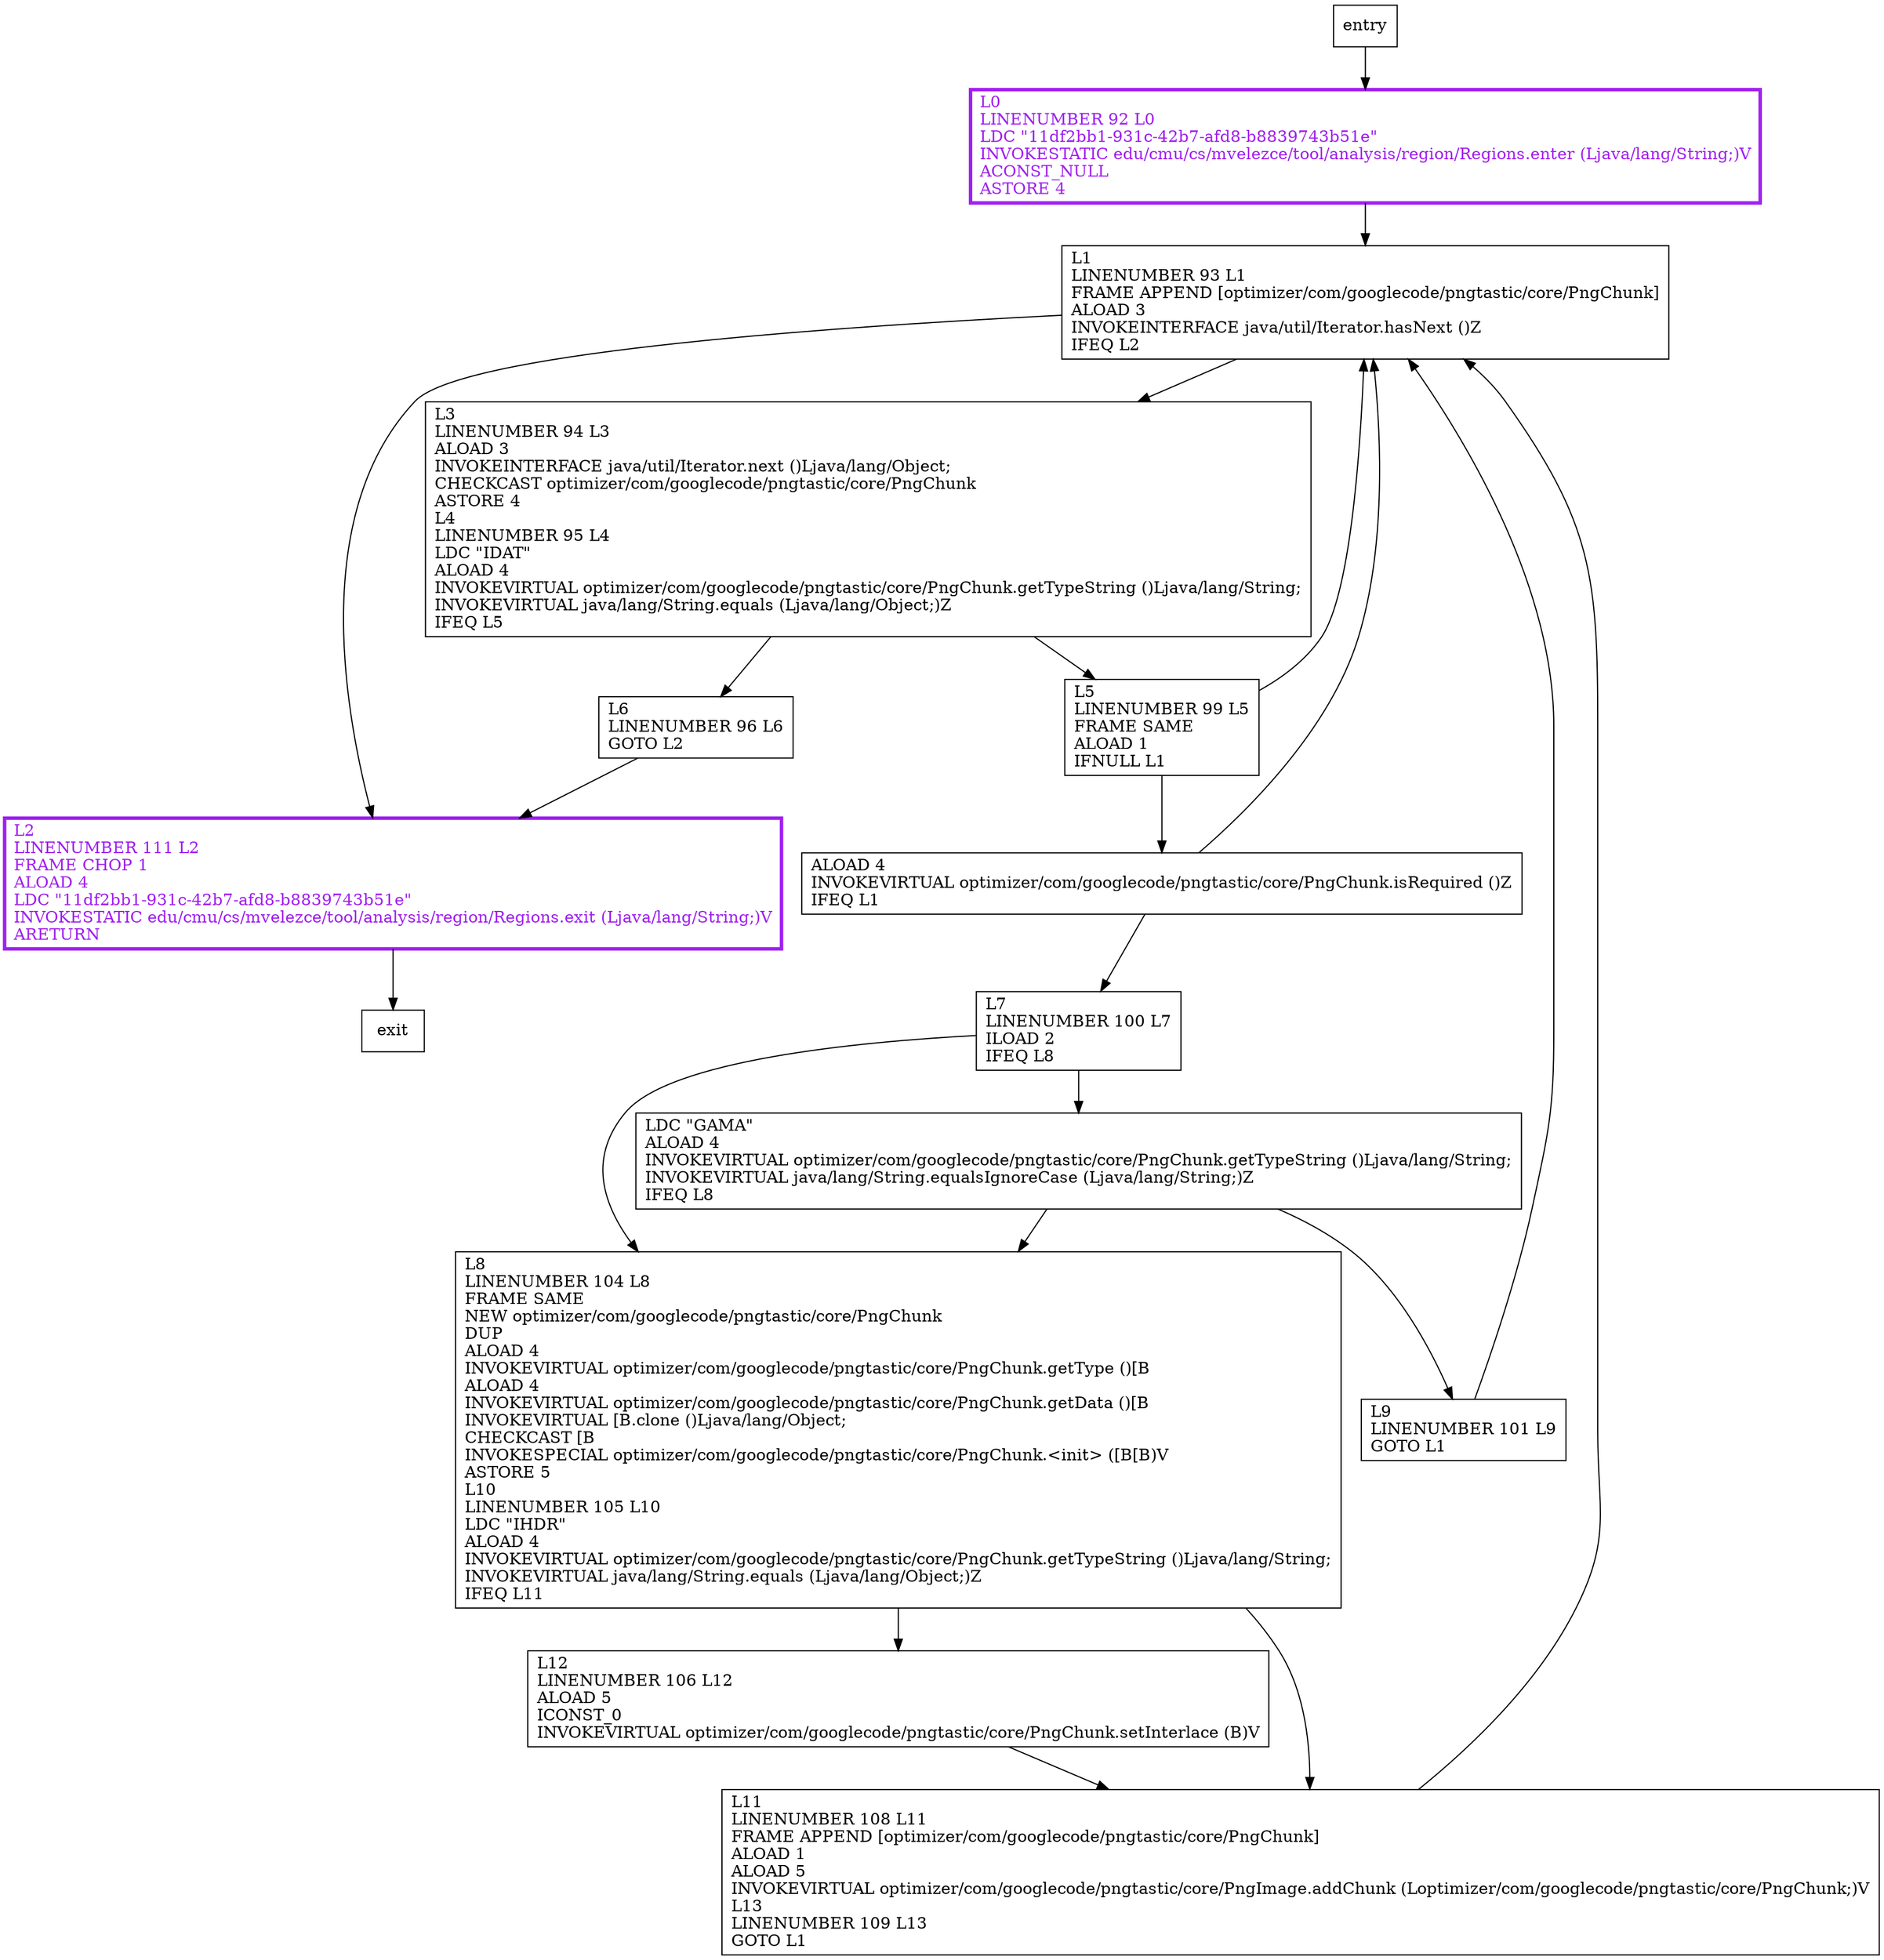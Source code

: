 digraph processHeadChunks {
node [shape=record];
1452646606 [label="L2\lLINENUMBER 111 L2\lFRAME CHOP 1\lALOAD 4\lLDC \"11df2bb1-931c-42b7-afd8-b8839743b51e\"\lINVOKESTATIC edu/cmu/cs/mvelezce/tool/analysis/region/Regions.exit (Ljava/lang/String;)V\lARETURN\l"];
369250534 [label="L3\lLINENUMBER 94 L3\lALOAD 3\lINVOKEINTERFACE java/util/Iterator.next ()Ljava/lang/Object;\lCHECKCAST optimizer/com/googlecode/pngtastic/core/PngChunk\lASTORE 4\lL4\lLINENUMBER 95 L4\lLDC \"IDAT\"\lALOAD 4\lINVOKEVIRTUAL optimizer/com/googlecode/pngtastic/core/PngChunk.getTypeString ()Ljava/lang/String;\lINVOKEVIRTUAL java/lang/String.equals (Ljava/lang/Object;)Z\lIFEQ L5\l"];
1352176950 [label="L7\lLINENUMBER 100 L7\lILOAD 2\lIFEQ L8\l"];
177579275 [label="L0\lLINENUMBER 92 L0\lLDC \"11df2bb1-931c-42b7-afd8-b8839743b51e\"\lINVOKESTATIC edu/cmu/cs/mvelezce/tool/analysis/region/Regions.enter (Ljava/lang/String;)V\lACONST_NULL\lASTORE 4\l"];
1345795128 [label="L8\lLINENUMBER 104 L8\lFRAME SAME\lNEW optimizer/com/googlecode/pngtastic/core/PngChunk\lDUP\lALOAD 4\lINVOKEVIRTUAL optimizer/com/googlecode/pngtastic/core/PngChunk.getType ()[B\lALOAD 4\lINVOKEVIRTUAL optimizer/com/googlecode/pngtastic/core/PngChunk.getData ()[B\lINVOKEVIRTUAL [B.clone ()Ljava/lang/Object;\lCHECKCAST [B\lINVOKESPECIAL optimizer/com/googlecode/pngtastic/core/PngChunk.\<init\> ([B[B)V\lASTORE 5\lL10\lLINENUMBER 105 L10\lLDC \"IHDR\"\lALOAD 4\lINVOKEVIRTUAL optimizer/com/googlecode/pngtastic/core/PngChunk.getTypeString ()Ljava/lang/String;\lINVOKEVIRTUAL java/lang/String.equals (Ljava/lang/Object;)Z\lIFEQ L11\l"];
564335822 [label="L1\lLINENUMBER 93 L1\lFRAME APPEND [optimizer/com/googlecode/pngtastic/core/PngChunk]\lALOAD 3\lINVOKEINTERFACE java/util/Iterator.hasNext ()Z\lIFEQ L2\l"];
1770737556 [label="LDC \"GAMA\"\lALOAD 4\lINVOKEVIRTUAL optimizer/com/googlecode/pngtastic/core/PngChunk.getTypeString ()Ljava/lang/String;\lINVOKEVIRTUAL java/lang/String.equalsIgnoreCase (Ljava/lang/String;)Z\lIFEQ L8\l"];
1529892572 [label="L9\lLINENUMBER 101 L9\lGOTO L1\l"];
644491927 [label="L12\lLINENUMBER 106 L12\lALOAD 5\lICONST_0\lINVOKEVIRTUAL optimizer/com/googlecode/pngtastic/core/PngChunk.setInterlace (B)V\l"];
2102461381 [label="L5\lLINENUMBER 99 L5\lFRAME SAME\lALOAD 1\lIFNULL L1\l"];
1335181737 [label="L11\lLINENUMBER 108 L11\lFRAME APPEND [optimizer/com/googlecode/pngtastic/core/PngChunk]\lALOAD 1\lALOAD 5\lINVOKEVIRTUAL optimizer/com/googlecode/pngtastic/core/PngImage.addChunk (Loptimizer/com/googlecode/pngtastic/core/PngChunk;)V\lL13\lLINENUMBER 109 L13\lGOTO L1\l"];
623043964 [label="ALOAD 4\lINVOKEVIRTUAL optimizer/com/googlecode/pngtastic/core/PngChunk.isRequired ()Z\lIFEQ L1\l"];
1514884249 [label="L6\lLINENUMBER 96 L6\lGOTO L2\l"];
entry;
exit;
1452646606 -> exit;
369250534 -> 2102461381;
369250534 -> 1514884249;
1352176950 -> 1345795128;
1352176950 -> 1770737556;
177579275 -> 564335822;
1345795128 -> 1335181737;
1345795128 -> 644491927;
564335822 -> 1452646606;
564335822 -> 369250534;
1770737556 -> 1345795128;
1770737556 -> 1529892572;
1529892572 -> 564335822;
644491927 -> 1335181737;
entry -> 177579275;
2102461381 -> 623043964;
2102461381 -> 564335822;
1335181737 -> 564335822;
623043964 -> 1352176950;
623043964 -> 564335822;
1514884249 -> 1452646606;
1452646606[fontcolor="purple", penwidth=3, color="purple"];
177579275[fontcolor="purple", penwidth=3, color="purple"];
}
